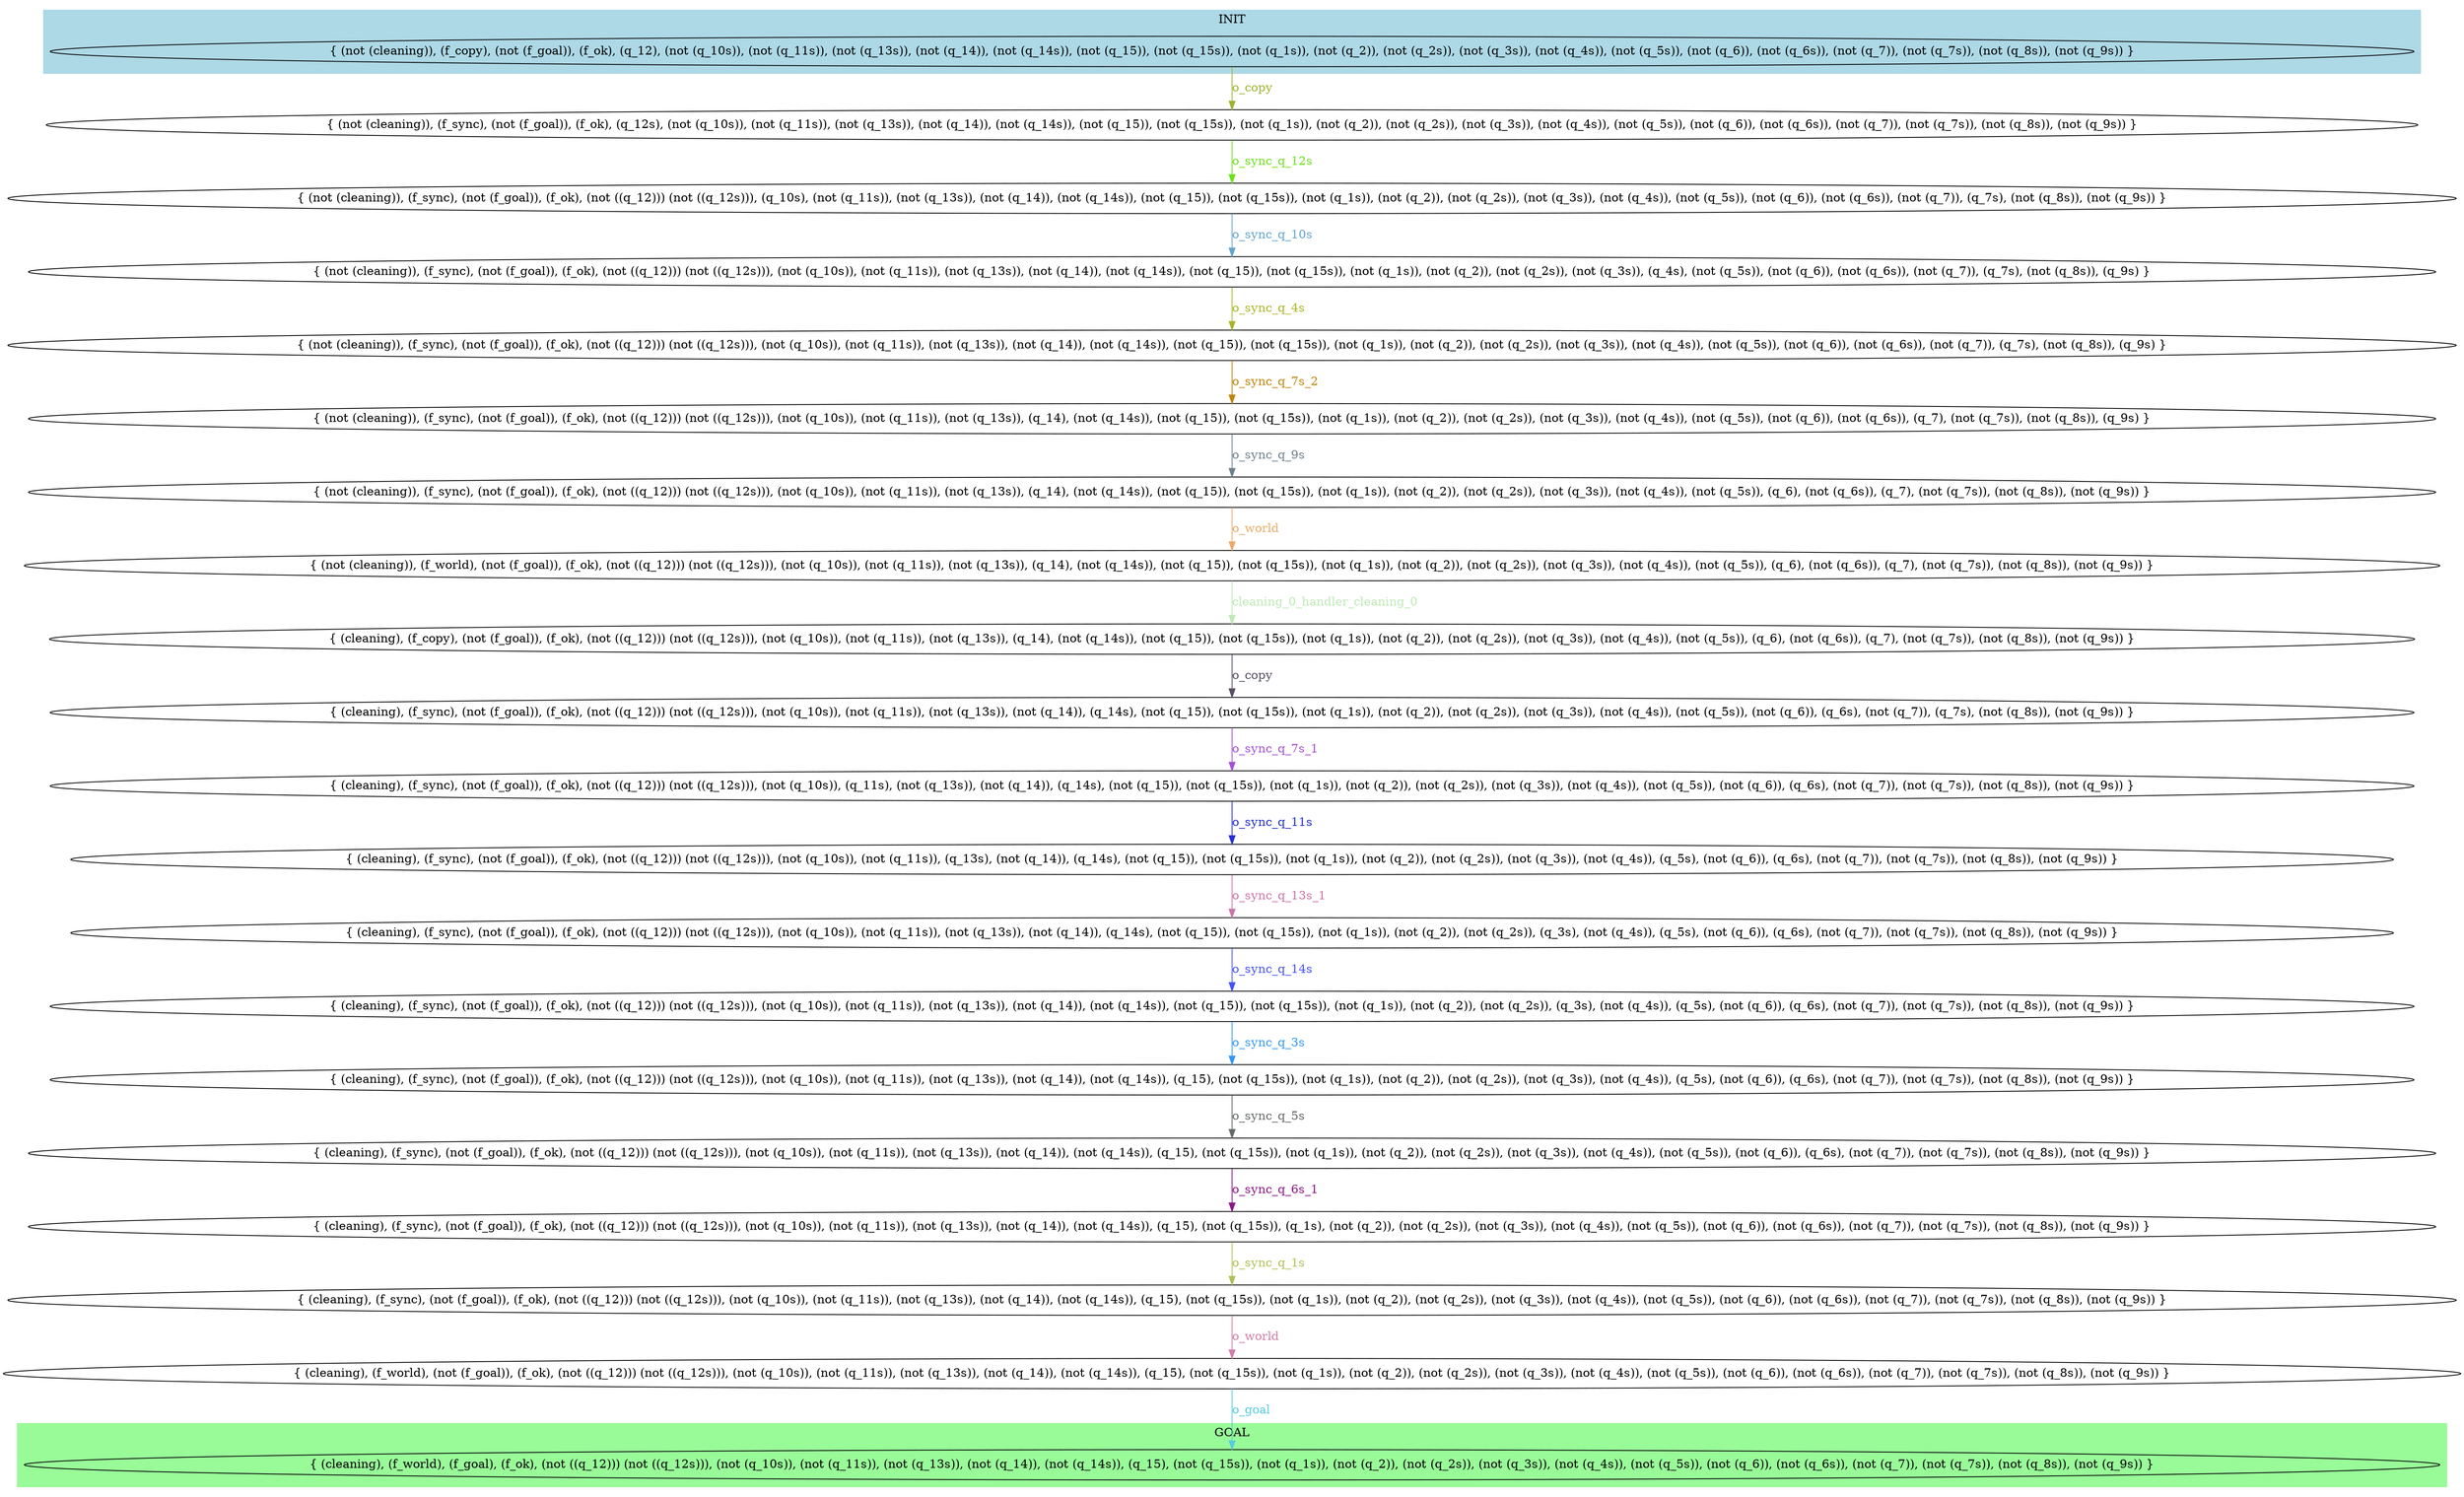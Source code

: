digraph G {
0 [label="{ (not (cleaning)), (f_copy), (not (f_goal)), (f_ok), (q_12), (not (q_10s)), (not (q_11s)), (not (q_13s)), (not (q_14)), (not (q_14s)), (not (q_15)), (not (q_15s)), (not (q_1s)), (not (q_2)), (not (q_2s)), (not (q_3s)), (not (q_4s)), (not (q_5s)), (not (q_6)), (not (q_6s)), (not (q_7)), (not (q_7s)), (not (q_8s)), (not (q_9s)) }"];
1 [label="{ (not (cleaning)), (f_sync), (not (f_goal)), (f_ok), (q_12s), (not (q_10s)), (not (q_11s)), (not (q_13s)), (not (q_14)), (not (q_14s)), (not (q_15)), (not (q_15s)), (not (q_1s)), (not (q_2)), (not (q_2s)), (not (q_3s)), (not (q_4s)), (not (q_5s)), (not (q_6)), (not (q_6s)), (not (q_7)), (not (q_7s)), (not (q_8s)), (not (q_9s)) }"];
2 [label="{ (not (cleaning)), (f_sync), (not (f_goal)), (f_ok), (not ((q_12))) (not ((q_12s))), (q_10s), (not (q_11s)), (not (q_13s)), (not (q_14)), (not (q_14s)), (not (q_15)), (not (q_15s)), (not (q_1s)), (not (q_2)), (not (q_2s)), (not (q_3s)), (not (q_4s)), (not (q_5s)), (not (q_6)), (not (q_6s)), (not (q_7)), (q_7s), (not (q_8s)), (not (q_9s)) }"];
3 [label="{ (not (cleaning)), (f_sync), (not (f_goal)), (f_ok), (not ((q_12))) (not ((q_12s))), (not (q_10s)), (not (q_11s)), (not (q_13s)), (not (q_14)), (not (q_14s)), (not (q_15)), (not (q_15s)), (not (q_1s)), (not (q_2)), (not (q_2s)), (not (q_3s)), (q_4s), (not (q_5s)), (not (q_6)), (not (q_6s)), (not (q_7)), (q_7s), (not (q_8s)), (q_9s) }"];
4 [label="{ (not (cleaning)), (f_sync), (not (f_goal)), (f_ok), (not ((q_12))) (not ((q_12s))), (not (q_10s)), (not (q_11s)), (not (q_13s)), (not (q_14)), (not (q_14s)), (not (q_15)), (not (q_15s)), (not (q_1s)), (not (q_2)), (not (q_2s)), (not (q_3s)), (not (q_4s)), (not (q_5s)), (not (q_6)), (not (q_6s)), (not (q_7)), (q_7s), (not (q_8s)), (q_9s) }"];
5 [label="{ (not (cleaning)), (f_sync), (not (f_goal)), (f_ok), (not ((q_12))) (not ((q_12s))), (not (q_10s)), (not (q_11s)), (not (q_13s)), (q_14), (not (q_14s)), (not (q_15)), (not (q_15s)), (not (q_1s)), (not (q_2)), (not (q_2s)), (not (q_3s)), (not (q_4s)), (not (q_5s)), (not (q_6)), (not (q_6s)), (q_7), (not (q_7s)), (not (q_8s)), (q_9s) }"];
6 [label="{ (not (cleaning)), (f_sync), (not (f_goal)), (f_ok), (not ((q_12))) (not ((q_12s))), (not (q_10s)), (not (q_11s)), (not (q_13s)), (q_14), (not (q_14s)), (not (q_15)), (not (q_15s)), (not (q_1s)), (not (q_2)), (not (q_2s)), (not (q_3s)), (not (q_4s)), (not (q_5s)), (q_6), (not (q_6s)), (q_7), (not (q_7s)), (not (q_8s)), (not (q_9s)) }"];
7 [label="{ (not (cleaning)), (f_world), (not (f_goal)), (f_ok), (not ((q_12))) (not ((q_12s))), (not (q_10s)), (not (q_11s)), (not (q_13s)), (q_14), (not (q_14s)), (not (q_15)), (not (q_15s)), (not (q_1s)), (not (q_2)), (not (q_2s)), (not (q_3s)), (not (q_4s)), (not (q_5s)), (q_6), (not (q_6s)), (q_7), (not (q_7s)), (not (q_8s)), (not (q_9s)) }"];
8 [label="{ (cleaning), (f_copy), (not (f_goal)), (f_ok), (not ((q_12))) (not ((q_12s))), (not (q_10s)), (not (q_11s)), (not (q_13s)), (q_14), (not (q_14s)), (not (q_15)), (not (q_15s)), (not (q_1s)), (not (q_2)), (not (q_2s)), (not (q_3s)), (not (q_4s)), (not (q_5s)), (q_6), (not (q_6s)), (q_7), (not (q_7s)), (not (q_8s)), (not (q_9s)) }"];
9 [label="{ (cleaning), (f_sync), (not (f_goal)), (f_ok), (not ((q_12))) (not ((q_12s))), (not (q_10s)), (not (q_11s)), (not (q_13s)), (not (q_14)), (q_14s), (not (q_15)), (not (q_15s)), (not (q_1s)), (not (q_2)), (not (q_2s)), (not (q_3s)), (not (q_4s)), (not (q_5s)), (not (q_6)), (q_6s), (not (q_7)), (q_7s), (not (q_8s)), (not (q_9s)) }"];
10 [label="{ (cleaning), (f_sync), (not (f_goal)), (f_ok), (not ((q_12))) (not ((q_12s))), (not (q_10s)), (q_11s), (not (q_13s)), (not (q_14)), (q_14s), (not (q_15)), (not (q_15s)), (not (q_1s)), (not (q_2)), (not (q_2s)), (not (q_3s)), (not (q_4s)), (not (q_5s)), (not (q_6)), (q_6s), (not (q_7)), (not (q_7s)), (not (q_8s)), (not (q_9s)) }"];
11 [label="{ (cleaning), (f_sync), (not (f_goal)), (f_ok), (not ((q_12))) (not ((q_12s))), (not (q_10s)), (not (q_11s)), (q_13s), (not (q_14)), (q_14s), (not (q_15)), (not (q_15s)), (not (q_1s)), (not (q_2)), (not (q_2s)), (not (q_3s)), (not (q_4s)), (q_5s), (not (q_6)), (q_6s), (not (q_7)), (not (q_7s)), (not (q_8s)), (not (q_9s)) }"];
12 [label="{ (cleaning), (f_sync), (not (f_goal)), (f_ok), (not ((q_12))) (not ((q_12s))), (not (q_10s)), (not (q_11s)), (not (q_13s)), (not (q_14)), (q_14s), (not (q_15)), (not (q_15s)), (not (q_1s)), (not (q_2)), (not (q_2s)), (q_3s), (not (q_4s)), (q_5s), (not (q_6)), (q_6s), (not (q_7)), (not (q_7s)), (not (q_8s)), (not (q_9s)) }"];
13 [label="{ (cleaning), (f_sync), (not (f_goal)), (f_ok), (not ((q_12))) (not ((q_12s))), (not (q_10s)), (not (q_11s)), (not (q_13s)), (not (q_14)), (not (q_14s)), (not (q_15)), (not (q_15s)), (not (q_1s)), (not (q_2)), (not (q_2s)), (q_3s), (not (q_4s)), (q_5s), (not (q_6)), (q_6s), (not (q_7)), (not (q_7s)), (not (q_8s)), (not (q_9s)) }"];
14 [label="{ (cleaning), (f_sync), (not (f_goal)), (f_ok), (not ((q_12))) (not ((q_12s))), (not (q_10s)), (not (q_11s)), (not (q_13s)), (not (q_14)), (not (q_14s)), (q_15), (not (q_15s)), (not (q_1s)), (not (q_2)), (not (q_2s)), (not (q_3s)), (not (q_4s)), (q_5s), (not (q_6)), (q_6s), (not (q_7)), (not (q_7s)), (not (q_8s)), (not (q_9s)) }"];
15 [label="{ (cleaning), (f_sync), (not (f_goal)), (f_ok), (not ((q_12))) (not ((q_12s))), (not (q_10s)), (not (q_11s)), (not (q_13s)), (not (q_14)), (not (q_14s)), (q_15), (not (q_15s)), (not (q_1s)), (not (q_2)), (not (q_2s)), (not (q_3s)), (not (q_4s)), (not (q_5s)), (not (q_6)), (q_6s), (not (q_7)), (not (q_7s)), (not (q_8s)), (not (q_9s)) }"];
16 [label="{ (cleaning), (f_sync), (not (f_goal)), (f_ok), (not ((q_12))) (not ((q_12s))), (not (q_10s)), (not (q_11s)), (not (q_13s)), (not (q_14)), (not (q_14s)), (q_15), (not (q_15s)), (q_1s), (not (q_2)), (not (q_2s)), (not (q_3s)), (not (q_4s)), (not (q_5s)), (not (q_6)), (not (q_6s)), (not (q_7)), (not (q_7s)), (not (q_8s)), (not (q_9s)) }"];
17 [label="{ (cleaning), (f_sync), (not (f_goal)), (f_ok), (not ((q_12))) (not ((q_12s))), (not (q_10s)), (not (q_11s)), (not (q_13s)), (not (q_14)), (not (q_14s)), (q_15), (not (q_15s)), (not (q_1s)), (not (q_2)), (not (q_2s)), (not (q_3s)), (not (q_4s)), (not (q_5s)), (not (q_6)), (not (q_6s)), (not (q_7)), (not (q_7s)), (not (q_8s)), (not (q_9s)) }"];
18 [label="{ (cleaning), (f_world), (not (f_goal)), (f_ok), (not ((q_12))) (not ((q_12s))), (not (q_10s)), (not (q_11s)), (not (q_13s)), (not (q_14)), (not (q_14s)), (q_15), (not (q_15s)), (not (q_1s)), (not (q_2)), (not (q_2s)), (not (q_3s)), (not (q_4s)), (not (q_5s)), (not (q_6)), (not (q_6s)), (not (q_7)), (not (q_7s)), (not (q_8s)), (not (q_9s)) }"];
19 [label="{ (cleaning), (f_world), (f_goal), (f_ok), (not ((q_12))) (not ((q_12s))), (not (q_10s)), (not (q_11s)), (not (q_13s)), (not (q_14)), (not (q_14s)), (q_15), (not (q_15s)), (not (q_1s)), (not (q_2)), (not (q_2s)), (not (q_3s)), (not (q_4s)), (not (q_5s)), (not (q_6)), (not (q_6s)), (not (q_7)), (not (q_7s)), (not (q_8s)), (not (q_9s)) }"];
0 -> 1 [label="o_copy", color="#9FB230", fontcolor="#9FB230"];
1 -> 2 [label="o_sync_q_12s", color="#6CE21B", fontcolor="#6CE21B"];
2 -> 3 [label="o_sync_q_10s", color="#64A4CC", fontcolor="#64A4CC"];
3 -> 4 [label="o_sync_q_4s", color="#AAB527", fontcolor="#AAB527"];
4 -> 5 [label="o_sync_q_7s_2", color="#C0850A", fontcolor="#C0850A"];
5 -> 6 [label="o_sync_q_9s", color="#6E818D", fontcolor="#6E818D"];
6 -> 7 [label="o_world", color="#EDAA6A", fontcolor="#EDAA6A"];
7 -> 8 [label="cleaning_0_handler_cleaning_0", color="#BDE9B5", fontcolor="#BDE9B5"];
8 -> 9 [label="o_copy", color="#574E61", fontcolor="#574E61"];
9 -> 10 [label="o_sync_q_7s_1", color="#A651D7", fontcolor="#A651D7"];
10 -> 11 [label="o_sync_q_11s", color="#2530D4", fontcolor="#2530D4"];
11 -> 12 [label="o_sync_q_13s_1", color="#CC75A6", fontcolor="#CC75A6"];
12 -> 13 [label="o_sync_q_14s", color="#4552FC", fontcolor="#4552FC"];
13 -> 14 [label="o_sync_q_3s", color="#3497F4", fontcolor="#3497F4"];
14 -> 15 [label="o_sync_q_5s", color="#66696A", fontcolor="#66696A"];
15 -> 16 [label="o_sync_q_6s_1", color="#8D1787", fontcolor="#8D1787"];
16 -> 17 [label="o_sync_q_1s", color="#B0C055", fontcolor="#B0C055"];
17 -> 18 [label="o_world", color="#D47DA5", fontcolor="#D47DA5"];
18 -> 19 [label="o_goal", color="#57CBE2", fontcolor="#57CBE2"];
subgraph cluster_goal_19 {
style=filled;
color=palegreen;
19;
label="GOAL";
}
subgraph cluster_init {
style=filled;
color=lightblue;
0;
label="INIT";
}
}
